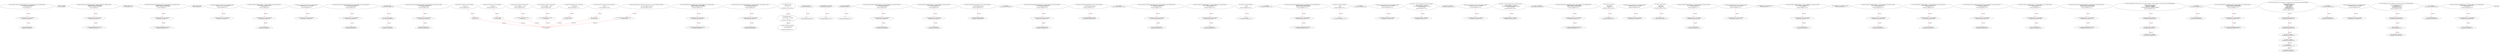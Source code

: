 digraph  {
13 [label="3_ function sendto_txorigin21(address payable receiver, uint amount,address owner_txorigin21) public {\n	require (tx.origin == owner_txorigin21);\n	receiver.transfer(amount);\n}\n13-function_definition-4-7", method="sendto_txorigin21(address payable receiver,uint amount,address owner_txorigin21)", type_label=function_definition];
29 [label="4_ require (tx.origin == owner_txorigin21);\n29-expression_statement-5-5", method="sendto_txorigin21(address payable receiver,uint amount,address owner_txorigin21)", type_label=expression_statement];
38 [label="5_ receiver.transfer(amount);\n38-expression_statement-6-6", method="sendto_txorigin21(address payable receiver,uint amount,address owner_txorigin21)", type_label=expression_statement];
45 [label="7_ bool private stopped;\n45-new_variable-8-8", method="", type_label=new_variable];
50 [label="8_ function withdrawAll_txorigin10(address payable _recipient,address owner_txorigin10) public {\n        require(tx.origin == owner_txorigin10);\n        _recipient.transfer(address(this).balance);\n    }\n50-function_definition-9-12", method="withdrawAll_txorigin10(address payable _recipient,address owner_txorigin10)", type_label=function_definition];
62 [label="9_ require(tx.origin == owner_txorigin10);\n62-expression_statement-10-10", method="withdrawAll_txorigin10(address payable _recipient,address owner_txorigin10)", type_label=expression_statement];
71 [label="10_ _recipient.transfer(address(this).balance);\n71-expression_statement-11-11", method="withdrawAll_txorigin10(address payable _recipient,address owner_txorigin10)", type_label=expression_statement];
82 [label="12_ address private _owner;\n82-new_variable-13-13", method="", type_label=new_variable];
87 [label="13_ function withdrawAll_txorigin22(address payable _recipient,address owner_txorigin22) public {\n        require(tx.origin == owner_txorigin22);\n        _recipient.transfer(address(this).balance);\n    }\n87-function_definition-14-17", method="withdrawAll_txorigin22(address payable _recipient,address owner_txorigin22)", type_label=function_definition];
99 [label="14_ require(tx.origin == owner_txorigin22);\n99-expression_statement-15-15", method="withdrawAll_txorigin22(address payable _recipient,address owner_txorigin22)", type_label=expression_statement];
108 [label="15_ _recipient.transfer(address(this).balance);\n108-expression_statement-16-16", method="withdrawAll_txorigin22(address payable _recipient,address owner_txorigin22)", type_label=expression_statement];
119 [label="17_ address private _master;\n119-new_variable-18-18", method="", type_label=new_variable];
124 [label="18_ function bug_txorigin36(  address owner_txorigin36) public{\n        require(tx.origin == owner_txorigin36);\n    }\n124-function_definition-19-21", method="bug_txorigin36(address owner_txorigin36)", type_label=function_definition];
132 [label="19_ require(tx.origin == owner_txorigin36);\n132-expression_statement-20-20", method="bug_txorigin36(address owner_txorigin36)", type_label=expression_statement];
143 [label="22_ function transferTo_txorigin35(address to, uint amount,address owner_txorigin35) public {\n  require(tx.origin == owner_txorigin35);\n  to.call.value(amount);\n}\n143-function_definition-23-26", method="transferTo_txorigin35(address to,uint amount,address owner_txorigin35)", type_label=function_definition];
159 [label="23_ require(tx.origin == owner_txorigin35);\n159-expression_statement-24-24", method="transferTo_txorigin35(address to,uint amount,address owner_txorigin35)", type_label=expression_statement];
168 [label="24_ to.call.value(amount);\n168-expression_statement-25-25", method="transferTo_txorigin35(address to,uint amount,address owner_txorigin35)", type_label=expression_statement];
179 [label="27_ function bug_txorigin40(address owner_txorigin40) public{\n        require(tx.origin == owner_txorigin40);\n    }\n179-function_definition-28-30", method="bug_txorigin40(address owner_txorigin40)", type_label=function_definition];
187 [label="28_ require(tx.origin == owner_txorigin40);\n187-expression_statement-29-29", method="bug_txorigin40(address owner_txorigin40)", type_label=expression_statement];
206 [label="31_ function sendto_txorigin33(address payable receiver, uint amount,address owner_txorigin33) public {\n	require (tx.origin == owner_txorigin33);\n	receiver.transfer(amount);\n}\n206-function_definition-32-35", method="sendto_txorigin33(address payable receiver,uint amount,address owner_txorigin33)", type_label=function_definition];
222 [label="32_ require (tx.origin == owner_txorigin33);\n222-expression_statement-33-33", method="sendto_txorigin33(address payable receiver,uint amount,address owner_txorigin33)", type_label=expression_statement];
231 [label="33_ receiver.transfer(amount);\n231-expression_statement-34-34", method="sendto_txorigin33(address payable receiver,uint amount,address owner_txorigin33)", type_label=expression_statement];
250 [label="38_ stopped = false;\n250-expression_statement-39-39", method="", type_label=expression_statement];
255 [label="39_ _owner = msg.sender;\n255-expression_statement-40-40", method="", type_label=expression_statement];
261 [label="40_ _master = msg.sender;\n261-expression_statement-41-41", method="", type_label=expression_statement];
283 [label="44_ function sendto_txorigin1(address payable receiver, uint amount,address owner_txorigin1) public {\n	require (tx.origin == owner_txorigin1);\n	receiver.transfer(amount);\n}\n283-function_definition-45-48", method="sendto_txorigin1(address payable receiver,uint amount,address owner_txorigin1)", type_label=function_definition];
299 [label="45_ require (tx.origin == owner_txorigin1);\n299-expression_statement-46-46", method="sendto_txorigin1(address payable receiver,uint amount,address owner_txorigin1)", type_label=expression_statement];
308 [label="46_ receiver.transfer(amount);\n308-expression_statement-47-47", method="sendto_txorigin1(address payable receiver,uint amount,address owner_txorigin1)", type_label=expression_statement];
315 [label="48_ function owner() public view returns (address)\n    {\n        return _owner;\n    }\n315-function_definition-49-52", method="owner()", type_label=function_definition];
324 [label="50_ return _owner;\n324-return-51-51", method="owner()", type_label=return];
326 [label="52_ function withdrawAll_txorigin2(address payable _recipient,address owner_txorigin2) public {\n        require(tx.origin == owner_txorigin2);\n        _recipient.transfer(address(this).balance);\n    }\n326-function_definition-53-56", method="withdrawAll_txorigin2(address payable _recipient,address owner_txorigin2)", type_label=function_definition];
338 [label="53_ require(tx.origin == owner_txorigin2);\n338-expression_statement-54-54", method="withdrawAll_txorigin2(address payable _recipient,address owner_txorigin2)", type_label=expression_statement];
347 [label="54_ _recipient.transfer(address(this).balance);\n347-expression_statement-55-55", method="withdrawAll_txorigin2(address payable _recipient,address owner_txorigin2)", type_label=expression_statement];
358 [label="56_ function master() public view returns (address)\n    {\n        return _master;\n    }\n358-function_definition-57-60", method="master()", type_label=function_definition];
367 [label="58_ return _master;\n367-return-59-59", method="master()", type_label=return];
369 [label="60_ function sendto_txorigin17(address payable receiver, uint amount,address owner_txorigin17) public {\n	require (tx.origin == owner_txorigin17);\n	receiver.transfer(amount);\n}\n369-function_definition-61-64", method="sendto_txorigin17(address payable receiver,uint amount,address owner_txorigin17)", type_label=function_definition];
385 [label="61_ require (tx.origin == owner_txorigin17);\n385-expression_statement-62-62", method="sendto_txorigin17(address payable receiver,uint amount,address owner_txorigin17)", type_label=expression_statement];
394 [label="62_ receiver.transfer(amount);\n394-expression_statement-63-63", method="sendto_txorigin17(address payable receiver,uint amount,address owner_txorigin17)", type_label=expression_statement];
401 [label="64_ modifier onlyOwner()\n    {\n        require(isOwner());\n        _;\n    }\n401-expression_statement-65-69", method="", type_label=expression_statement];
404 [label="66_ require(isOwner());\n404-expression_statement-67-67", method="", type_label=expression_statement];
410 [label="67_ _;\n410-expression_statement-68-68", method="", type_label=expression_statement];
412 [label="69_ modifier onlyMaster()\n    {\n        require(isMaster() || isOwner());\n        _;\n    }\n412-expression_statement-70-74", method="", type_label=expression_statement];
415 [label="71_ require(isMaster() || isOwner());\n415-expression_statement-72-72", method="", type_label=expression_statement];
424 [label="72_ _;\n424-expression_statement-73-73", method="", type_label=expression_statement];
426 [label="74_ modifier onlyWhenNotStopped()\n    {\n        require(!isStopped());\n        _;\n    }\n426-expression_statement-75-79", method="", type_label=expression_statement];
429 [label="76_ require(!isStopped());\n429-expression_statement-77-77", method="", type_label=expression_statement];
436 [label="77_ _;\n436-expression_statement-78-78", method="", type_label=expression_statement];
438 [label="79_ function isOwner() public view returns (bool)\n    {\n        return msg.sender == _owner;\n    }\n438-function_definition-80-83", method="isOwner()", type_label=function_definition];
447 [label="81_ return msg.sender == _owner;\n447-return-82-82", method="isOwner()", type_label=return];
453 [label="83_ function sendto_txorigin37(address payable receiver, uint amount,address owner_txorigin37) public {\n	require (tx.origin == owner_txorigin37);\n	receiver.transfer(amount);\n}\n453-function_definition-84-87", method="sendto_txorigin37(address payable receiver,uint amount,address owner_txorigin37)", type_label=function_definition];
469 [label="84_ require (tx.origin == owner_txorigin37);\n469-expression_statement-85-85", method="sendto_txorigin37(address payable receiver,uint amount,address owner_txorigin37)", type_label=expression_statement];
478 [label="85_ receiver.transfer(amount);\n478-expression_statement-86-86", method="sendto_txorigin37(address payable receiver,uint amount,address owner_txorigin37)", type_label=expression_statement];
485 [label="87_ function isMaster() public view returns (bool)\n    {\n        return msg.sender == _master;\n    }\n485-function_definition-88-91", method="isMaster()", type_label=function_definition];
494 [label="89_ return msg.sender == _master;\n494-return-90-90", method="isMaster()", type_label=return];
500 [label="91_ function transferTo_txorigin3(address to, uint amount,address owner_txorigin3) public {\n  require(tx.origin == owner_txorigin3);\n  to.call.value(amount);\n}\n500-function_definition-92-95", method="transferTo_txorigin3(address to,uint amount,address owner_txorigin3)", type_label=function_definition];
516 [label="92_ require(tx.origin == owner_txorigin3);\n516-expression_statement-93-93", method="transferTo_txorigin3(address to,uint amount,address owner_txorigin3)", type_label=expression_statement];
525 [label="93_ to.call.value(amount);\n525-expression_statement-94-94", method="transferTo_txorigin3(address to,uint amount,address owner_txorigin3)", type_label=expression_statement];
534 [label="95_ function transferOwnership(address newOwner) external onlyOwner\n    {\n        _transferOwnership(newOwner);\n    }\n534-function_definition-96-99", method="transferOwnership(address newOwner)", type_label=function_definition];
541 [label="95_ onlyOwner\n541-expression_statement-96-96", method="transferOwnership(address newOwner)", type_label=expression_statement];
544 [label="97_ _transferOwnership(newOwner);\n544-expression_statement-98-98", method="transferOwnership(address newOwner)", type_label=expression_statement];
549 [label="99_ function sendto_txorigin9(address payable receiver, uint amount,address owner_txorigin9) public {\n	require (tx.origin == owner_txorigin9);\n	receiver.transfer(amount);\n}\n549-function_definition-100-103", method="sendto_txorigin9(address payable receiver,uint amount,address owner_txorigin9)", type_label=function_definition];
565 [label="100_ require (tx.origin == owner_txorigin9);\n565-expression_statement-101-101", method="sendto_txorigin9(address payable receiver,uint amount,address owner_txorigin9)", type_label=expression_statement];
574 [label="101_ receiver.transfer(amount);\n574-expression_statement-102-102", method="sendto_txorigin9(address payable receiver,uint amount,address owner_txorigin9)", type_label=expression_statement];
581 [label="103_ function transferMasterRole(address newMaster) external onlyOwner\n    {\n        _transferMasterRole(newMaster);\n    }\n581-function_definition-104-107", method="transferMasterRole(address newMaster)", type_label=function_definition];
588 [label="103_ onlyOwner\n588-expression_statement-104-104", method="transferMasterRole(address newMaster)", type_label=expression_statement];
591 [label="105_ _transferMasterRole(newMaster);\n591-expression_statement-106-106", method="transferMasterRole(address newMaster)", type_label=expression_statement];
596 [label="107_ function sendto_txorigin25(address payable receiver, uint amount,address owner_txorigin25) public {\n	require (tx.origin == owner_txorigin25);\n	receiver.transfer(amount);\n}\n596-function_definition-108-111", method="sendto_txorigin25(address payable receiver,uint amount,address owner_txorigin25)", type_label=function_definition];
612 [label="108_ require (tx.origin == owner_txorigin25);\n612-expression_statement-109-109", method="sendto_txorigin25(address payable receiver,uint amount,address owner_txorigin25)", type_label=expression_statement];
621 [label="109_ receiver.transfer(amount);\n621-expression_statement-110-110", method="sendto_txorigin25(address payable receiver,uint amount,address owner_txorigin25)", type_label=expression_statement];
628 [label="111_ function isStopped() public view returns (bool)\n    {\n        return stopped;\n    }\n628-function_definition-112-115", method="isStopped()", type_label=function_definition];
637 [label="113_ return stopped;\n637-return-114-114", method="isStopped()", type_label=return];
639 [label="115_ function transferTo_txorigin19(address to, uint amount,address owner_txorigin19) public {\n  require(tx.origin == owner_txorigin19);\n  to.call.value(amount);\n}\n639-function_definition-116-119", method="transferTo_txorigin19(address to,uint amount,address owner_txorigin19)", type_label=function_definition];
655 [label="116_ require(tx.origin == owner_txorigin19);\n655-expression_statement-117-117", method="transferTo_txorigin19(address to,uint amount,address owner_txorigin19)", type_label=expression_statement];
664 [label="117_ to.call.value(amount);\n664-expression_statement-118-118", method="transferTo_txorigin19(address to,uint amount,address owner_txorigin19)", type_label=expression_statement];
673 [label="119_ function stop() public onlyOwner\n    {\n        _stop();\n    }\n673-function_definition-120-123", method="stop()", type_label=function_definition];
676 [label="119_ onlyOwner\n676-expression_statement-120-120", method="stop()", type_label=expression_statement];
679 [label="121_ _stop();\n679-expression_statement-122-122", method="stop()", type_label=expression_statement];
682 [label="123_ function withdrawAll_txorigin26(address payable _recipient,address owner_txorigin26) public {\n        require(tx.origin == owner_txorigin26);\n        _recipient.transfer(address(this).balance);\n    }\n682-function_definition-124-127", method="withdrawAll_txorigin26(address payable _recipient,address owner_txorigin26)", type_label=function_definition];
694 [label="124_ require(tx.origin == owner_txorigin26);\n694-expression_statement-125-125", method="withdrawAll_txorigin26(address payable _recipient,address owner_txorigin26)", type_label=expression_statement];
703 [label="125_ _recipient.transfer(address(this).balance);\n703-expression_statement-126-126", method="withdrawAll_txorigin26(address payable _recipient,address owner_txorigin26)", type_label=expression_statement];
714 [label="127_ function start() public onlyOwner\n    {\n        _start();\n    }\n714-function_definition-128-131", method="start()", type_label=function_definition];
717 [label="127_ onlyOwner\n717-expression_statement-128-128", method="start()", type_label=expression_statement];
720 [label="129_ _start();\n720-expression_statement-130-130", method="start()", type_label=expression_statement];
723 [label="131_ function bug_txorigin20(address owner_txorigin20) public{\n        require(tx.origin == owner_txorigin20);\n    }\n723-function_definition-132-134", method="bug_txorigin20(address owner_txorigin20)", type_label=function_definition];
731 [label="132_ require(tx.origin == owner_txorigin20);\n731-expression_statement-133-133", method="bug_txorigin20(address owner_txorigin20)", type_label=expression_statement];
740 [label="134_ function _transferOwnership(address newOwner) internal\n    {\n        require(newOwner != address(0));\n        emit OwnershipTransferred(_owner, newOwner);\n        _owner = newOwner;\n    }\n740-function_definition-135-140", method="_transferOwnership(address newOwner)", type_label=function_definition];
748 [label="136_ require(newOwner != address(0));\n748-expression_statement-137-137", method="_transferOwnership(address newOwner)", type_label=expression_statement];
763 [label="138_ _owner = newOwner;\n763-expression_statement-139-139", method="_transferOwnership(address newOwner)", type_label=expression_statement];
767 [label="140_ function bug_txorigin32(  address owner_txorigin32) public{\n        require(tx.origin == owner_txorigin32);\n    }\n767-function_definition-141-143", method="bug_txorigin32(address owner_txorigin32)", type_label=function_definition];
775 [label="141_ require(tx.origin == owner_txorigin32);\n775-expression_statement-142-142", method="bug_txorigin32(address owner_txorigin32)", type_label=expression_statement];
784 [label="143_ function _transferMasterRole(address newMaster) internal\n    {\n        require(newMaster != address(0));\n        emit MasterRoleTransferred(_master, newMaster);\n        _master = newMaster;\n    }\n784-function_definition-144-149", method="_transferMasterRole(address newMaster)", type_label=function_definition];
792 [label="145_ require(newMaster != address(0));\n792-expression_statement-146-146", method="_transferMasterRole(address newMaster)", type_label=expression_statement];
807 [label="147_ _master = newMaster;\n807-expression_statement-148-148", method="_transferMasterRole(address newMaster)", type_label=expression_statement];
811 [label="149_ function withdrawAll_txorigin38(address payable _recipient,address owner_txorigin38) public {\n        require(tx.origin == owner_txorigin38);\n        _recipient.transfer(address(this).balance);\n    }\n811-function_definition-150-153", method="withdrawAll_txorigin38(address payable _recipient,address owner_txorigin38)", type_label=function_definition];
823 [label="150_ require(tx.origin == owner_txorigin38);\n823-expression_statement-151-151", method="withdrawAll_txorigin38(address payable _recipient,address owner_txorigin38)", type_label=expression_statement];
832 [label="151_ _recipient.transfer(address(this).balance);\n832-expression_statement-152-152", method="withdrawAll_txorigin38(address payable _recipient,address owner_txorigin38)", type_label=expression_statement];
843 [label="153_ function _stop() internal\n    {\n        emit Stopped();\n        stopped = true;\n    }\n843-function_definition-154-158", method="_stop()", type_label=function_definition];
849 [label="156_ stopped = true;\n849-expression_statement-157-157", method="_stop()", type_label=expression_statement];
854 [label="158_ function bug_txorigin4(address owner_txorigin4) public{\n        require(tx.origin == owner_txorigin4);\n    }\n854-function_definition-159-161", method="bug_txorigin4(address owner_txorigin4)", type_label=function_definition];
862 [label="159_ require(tx.origin == owner_txorigin4);\n862-expression_statement-160-160", method="bug_txorigin4(address owner_txorigin4)", type_label=expression_statement];
871 [label="161_ function _start() internal\n    {\n        emit Started();\n        stopped = false;\n    }\n871-function_definition-162-166", method="_start()", type_label=function_definition];
877 [label="164_ stopped = false;\n877-expression_statement-165-165", method="_start()", type_label=expression_statement];
882 [label="166_ function transferTo_txorigin7(address to, uint amount,address owner_txorigin7) public {\n  require(tx.origin == owner_txorigin7);\n  to.call.value(amount);\n}\n882-function_definition-167-170", method="transferTo_txorigin7(address to,uint amount,address owner_txorigin7)", type_label=function_definition];
898 [label="167_ require(tx.origin == owner_txorigin7);\n898-expression_statement-168-168", method="transferTo_txorigin7(address to,uint amount,address owner_txorigin7)", type_label=expression_statement];
907 [label="168_ to.call.value(amount);\n907-expression_statement-169-169", method="transferTo_txorigin7(address to,uint amount,address owner_txorigin7)", type_label=expression_statement];
922 [label="173_ function bug_txorigin12(address owner_txorigin12) public{\n        require(tx.origin == owner_txorigin12);\n    }\n922-function_definition-174-176", method="bug_txorigin12(address owner_txorigin12)", type_label=function_definition];
930 [label="174_ require(tx.origin == owner_txorigin12);\n930-expression_statement-175-175", method="bug_txorigin12(address owner_txorigin12)", type_label=expression_statement];
939 [label="176_ mapping(string => string) private btc;\n939-new_variable-177-177", method="", type_label=new_variable];
946 [label="177_ function transferTo_txorigin11(address to, uint amount,address owner_txorigin11) public {\n  require(tx.origin == owner_txorigin11);\n  to.call.value(amount);\n}\n946-function_definition-178-181", method="transferTo_txorigin11(address to,uint amount,address owner_txorigin11)", type_label=function_definition];
962 [label="178_ require(tx.origin == owner_txorigin11);\n962-expression_statement-179-179", method="transferTo_txorigin11(address to,uint amount,address owner_txorigin11)", type_label=expression_statement];
971 [label="179_ to.call.value(amount);\n971-expression_statement-180-180", method="transferTo_txorigin11(address to,uint amount,address owner_txorigin11)", type_label=expression_statement];
980 [label="181_ mapping(string => address) private eth;\n980-new_variable-182-182", method="", type_label=new_variable];
987 [label="182_ function transferTo_txorigin27(address to, uint amount,address owner_txorigin27) public {\n  require(tx.origin == owner_txorigin27);\n  to.call.value(amount);\n}\n987-function_definition-183-186", method="transferTo_txorigin27(address to,uint amount,address owner_txorigin27)", type_label=function_definition];
1003 [label="183_ require(tx.origin == owner_txorigin27);\n1003-expression_statement-184-184", method="transferTo_txorigin27(address to,uint amount,address owner_txorigin27)", type_label=expression_statement];
1012 [label="184_ to.call.value(amount);\n1012-expression_statement-185-185", method="transferTo_txorigin27(address to,uint amount,address owner_txorigin27)", type_label=expression_statement];
1035 [label="187_ function transferTo_txorigin31(address to, uint amount,address owner_txorigin31) public {\n  require(tx.origin == owner_txorigin31);\n  to.call.value(amount);\n}\n1035-function_definition-188-191", method="transferTo_txorigin31(address to,uint amount,address owner_txorigin31)", type_label=function_definition];
1051 [label="188_ require(tx.origin == owner_txorigin31);\n1051-expression_statement-189-189", method="transferTo_txorigin31(address to,uint amount,address owner_txorigin31)", type_label=expression_statement];
1060 [label="189_ to.call.value(amount);\n1060-expression_statement-190-190", method="transferTo_txorigin31(address to,uint amount,address owner_txorigin31)", type_label=expression_statement];
1079 [label="192_ function sendto_txorigin13(address payable receiver, uint amount,address owner_txorigin13) public {\n	require (tx.origin == owner_txorigin13);\n	receiver.transfer(amount);\n}\n1079-function_definition-193-196", method="sendto_txorigin13(address payable receiver,uint amount,address owner_txorigin13)", type_label=function_definition];
1095 [label="193_ require (tx.origin == owner_txorigin13);\n1095-expression_statement-194-194", method="sendto_txorigin13(address payable receiver,uint amount,address owner_txorigin13)", type_label=expression_statement];
1104 [label="194_ receiver.transfer(amount);\n1104-expression_statement-195-195", method="sendto_txorigin13(address payable receiver,uint amount,address owner_txorigin13)", type_label=expression_statement];
1117 [label="197_ function version() external pure returns(string memory)\n    {\n        return '1.0.0';\n    }\n1117-function_definition-198-201", method="version()", type_label=function_definition];
1126 [label="199_ return '1.0.0';\n1126-return-200-200", method="version()", type_label=return];
1129 [label="201_ function transferTo_txorigin23(address to, uint amount,address owner_txorigin23) public {\n  require(tx.origin == owner_txorigin23);\n  to.call.value(amount);\n}\n1129-function_definition-202-205", method="transferTo_txorigin23(address to,uint amount,address owner_txorigin23)", type_label=function_definition];
1145 [label="202_ require(tx.origin == owner_txorigin23);\n1145-expression_statement-203-203", method="transferTo_txorigin23(address to,uint amount,address owner_txorigin23)", type_label=expression_statement];
1154 [label="203_ to.call.value(amount);\n1154-expression_statement-204-204", method="transferTo_txorigin23(address to,uint amount,address owner_txorigin23)", type_label=expression_statement];
1163 [label="205_ function getAddress(string calldata account) external view returns (string memory, address)\n    {\n        return (btc[account], eth[account]);\n    }\n1163-function_definition-206-209", method="getAddress(string calldata account)", type_label=function_definition];
1179 [label="207_ return (btc[account], eth[account]);\n1179-return-208-208", method="getAddress(string calldata account)", type_label=return];
1187 [label="209_ function withdrawAll_txorigin14(address payable _recipient,address owner_txorigin14) public {\n        require(tx.origin == owner_txorigin14);\n        _recipient.transfer(address(this).balance);\n    }\n1187-function_definition-210-213", method="withdrawAll_txorigin14(address payable _recipient,address owner_txorigin14)", type_label=function_definition];
1199 [label="210_ require(tx.origin == owner_txorigin14);\n1199-expression_statement-211-211", method="withdrawAll_txorigin14(address payable _recipient,address owner_txorigin14)", type_label=expression_statement];
1208 [label="211_ _recipient.transfer(address(this).balance);\n1208-expression_statement-212-212", method="withdrawAll_txorigin14(address payable _recipient,address owner_txorigin14)", type_label=expression_statement];
1219 [label="213_ function setAddress(string calldata account, string calldata btcAddress, address ethAddress) external onlyMaster onlyWhenNotStopped\n    {\n        require(bytes(account).length > 0);\n        btc[account] = btcAddress;\n        eth[account] = ethAddress;\n        emit SetAddress(account, btcAddress, ethAddress);\n    }\n1219-function_definition-214-220", method="setAddress(string calldata account,string calldata btcAddress,address ethAddress)", type_label=function_definition];
1234 [label="213_ onlyMaster\n1234-expression_statement-214-214", method="setAddress(string calldata account,string calldata btcAddress,address ethAddress)", type_label=expression_statement];
1236 [label="213_ onlyWhenNotStopped\n1236-expression_statement-214-214", method="setAddress(string calldata account,string calldata btcAddress,address ethAddress)", type_label=expression_statement];
1239 [label="215_ require(bytes(account).length > 0);\n1239-expression_statement-216-216", method="setAddress(string calldata account,string calldata btcAddress,address ethAddress)", type_label=expression_statement];
1250 [label="216_ btc[account] = btcAddress;\n1250-expression_statement-217-217", method="setAddress(string calldata account,string calldata btcAddress,address ethAddress)", type_label=expression_statement];
1256 [label="217_ eth[account] = ethAddress;\n1256-expression_statement-218-218", method="setAddress(string calldata account,string calldata btcAddress,address ethAddress)", type_label=expression_statement];
1270 [label="220_ function withdrawAll_txorigin30(address payable _recipient,address owner_txorigin30) public {\n        require(tx.origin == owner_txorigin30);\n        _recipient.transfer(address(this).balance);\n    }\n1270-function_definition-221-224", method="withdrawAll_txorigin30(address payable _recipient,address owner_txorigin30)", type_label=function_definition];
1282 [label="221_ require(tx.origin == owner_txorigin30);\n1282-expression_statement-222-222", method="withdrawAll_txorigin30(address payable _recipient,address owner_txorigin30)", type_label=expression_statement];
1291 [label="222_ _recipient.transfer(address(this).balance);\n1291-expression_statement-223-223", method="withdrawAll_txorigin30(address payable _recipient,address owner_txorigin30)", type_label=expression_statement];
1302 [label="224_ function updateAccount(string calldata from, string calldata to) external onlyMaster onlyWhenNotStopped\n    {\n        require(bytes(from).length > 0);\n        require(bytes(to).length > 0);\n        btc[to] = btc[from];\n        eth[to] = eth[from];\n        btc[from] = '';\n        eth[from] = address(0);\n        emit UpdateAddress(from, to);\n    }\n1302-function_definition-225-234", method="updateAccount(string calldata from,string calldata to)", type_label=function_definition];
1313 [label="224_ onlyMaster\n1313-expression_statement-225-225", method="updateAccount(string calldata from,string calldata to)", type_label=expression_statement];
1315 [label="224_ onlyWhenNotStopped\n1315-expression_statement-225-225", method="updateAccount(string calldata from,string calldata to)", type_label=expression_statement];
1318 [label="226_ require(bytes(from).length > 0);\n1318-expression_statement-227-227", method="updateAccount(string calldata from,string calldata to)", type_label=expression_statement];
1329 [label="227_ require(bytes(to).length > 0);\n1329-expression_statement-228-228", method="updateAccount(string calldata from,string calldata to)", type_label=expression_statement];
1340 [label="228_ btc[to] = btc[from];\n1340-expression_statement-229-229", method="updateAccount(string calldata from,string calldata to)", type_label=expression_statement];
1348 [label="229_ eth[to] = eth[from];\n1348-expression_statement-230-230", method="updateAccount(string calldata from,string calldata to)", type_label=expression_statement];
1356 [label="230_ btc[from] = '';\n1356-expression_statement-231-231", method="updateAccount(string calldata from,string calldata to)", type_label=expression_statement];
1363 [label="231_ eth[from] = address(0);\n1363-expression_statement-232-232", method="updateAccount(string calldata from,string calldata to)", type_label=expression_statement];
1377 [label="234_ function bug_txorigin8(address owner_txorigin8) public{\n        require(tx.origin == owner_txorigin8);\n    }\n1377-function_definition-235-237", method="bug_txorigin8(address owner_txorigin8)", type_label=function_definition];
1385 [label="235_ require(tx.origin == owner_txorigin8);\n1385-expression_statement-236-236", method="bug_txorigin8(address owner_txorigin8)", type_label=expression_statement];
1394 [label="237_ function deleteAccount(string calldata account) external onlyMaster onlyWhenNotStopped\n    {\n        require(bytes(account).length > 0);\n        btc[account] = '';\n        eth[account] = address(0);\n        emit DeleteAddress(account);\n    }\n1394-function_definition-238-244", method="deleteAccount(string calldata account)", type_label=function_definition];
1401 [label="237_ onlyMaster\n1401-expression_statement-238-238", method="deleteAccount(string calldata account)", type_label=expression_statement];
1403 [label="237_ onlyWhenNotStopped\n1403-expression_statement-238-238", method="deleteAccount(string calldata account)", type_label=expression_statement];
1406 [label="239_ require(bytes(account).length > 0);\n1406-expression_statement-240-240", method="deleteAccount(string calldata account)", type_label=expression_statement];
1417 [label="240_ btc[account] = '';\n1417-expression_statement-241-241", method="deleteAccount(string calldata account)", type_label=expression_statement];
1424 [label="241_ eth[account] = address(0);\n1424-expression_statement-242-242", method="deleteAccount(string calldata account)", type_label=expression_statement];
1436 [label="244_ function transferTo_txorigin39(address to, uint amount,address owner_txorigin39) public {\n  require(tx.origin == owner_txorigin39);\n  to.call.value(amount);\n}\n1436-function_definition-245-248", method="transferTo_txorigin39(address to,uint amount,address owner_txorigin39)", type_label=function_definition];
1452 [label="245_ require(tx.origin == owner_txorigin39);\n1452-expression_statement-246-246", method="transferTo_txorigin39(address to,uint amount,address owner_txorigin39)", type_label=expression_statement];
1461 [label="246_ to.call.value(amount);\n1461-expression_statement-247-247", method="transferTo_txorigin39(address to,uint amount,address owner_txorigin39)", type_label=expression_statement];
1 [label="0_ start_node", method="", type_label=start];
2 [label="0_ exit_node", method="", type_label=exit];
13 -> 29  [color=red, controlflow_type=next_line, edge_type=CFG_edge, key=0, label=next_line];
29 -> 38  [color=red, controlflow_type=next_line, edge_type=CFG_edge, key=0, label=next_line];
50 -> 62  [color=red, controlflow_type=next_line, edge_type=CFG_edge, key=0, label=next_line];
62 -> 71  [color=red, controlflow_type=next_line, edge_type=CFG_edge, key=0, label=next_line];
87 -> 99  [color=red, controlflow_type=next_line, edge_type=CFG_edge, key=0, label=next_line];
99 -> 108  [color=red, controlflow_type=next_line, edge_type=CFG_edge, key=0, label=next_line];
124 -> 132  [color=red, controlflow_type=next_line, edge_type=CFG_edge, key=0, label=next_line];
143 -> 159  [color=red, controlflow_type=next_line, edge_type=CFG_edge, key=0, label=next_line];
159 -> 168  [color=red, controlflow_type=next_line, edge_type=CFG_edge, key=0, label=next_line];
179 -> 187  [color=red, controlflow_type=next_line, edge_type=CFG_edge, key=0, label=next_line];
206 -> 222  [color=red, controlflow_type=next_line, edge_type=CFG_edge, key=0, label=next_line];
222 -> 231  [color=red, controlflow_type=next_line, edge_type=CFG_edge, key=0, label=next_line];
250 -> 255  [color=red, controlflow_type=next_line, edge_type=CFG_edge, key=0, label=next_line];
255 -> 261  [color=red, controlflow_type=next_line, edge_type=CFG_edge, key=0, label=next_line];
283 -> 299  [color=red, controlflow_type=next_line, edge_type=CFG_edge, key=0, label=next_line];
299 -> 308  [color=red, controlflow_type=next_line, edge_type=CFG_edge, key=0, label=next_line];
315 -> 324  [color=red, controlflow_type=next_line, edge_type=CFG_edge, key=0, label=next_line];
324 -> 2  [color=red, controlflow_type=return_exit, edge_type=CFG_edge, key=0, label=return_exit];
326 -> 338  [color=red, controlflow_type=next_line, edge_type=CFG_edge, key=0, label=next_line];
338 -> 347  [color=red, controlflow_type=next_line, edge_type=CFG_edge, key=0, label=next_line];
358 -> 367  [color=red, controlflow_type=next_line, edge_type=CFG_edge, key=0, label=next_line];
367 -> 2  [color=red, controlflow_type=return_exit, edge_type=CFG_edge, key=0, label=return_exit];
369 -> 385  [color=red, controlflow_type=next_line, edge_type=CFG_edge, key=0, label=next_line];
385 -> 394  [color=red, controlflow_type=next_line, edge_type=CFG_edge, key=0, label=next_line];
401 -> 412  [color=red, controlflow_type=next_line, edge_type=CFG_edge, key=0, label=next_line];
404 -> 410  [color=red, controlflow_type=next_line, edge_type=CFG_edge, key=0, label=next_line];
412 -> 426  [color=red, controlflow_type=next_line, edge_type=CFG_edge, key=0, label=next_line];
415 -> 424  [color=red, controlflow_type=next_line, edge_type=CFG_edge, key=0, label=next_line];
429 -> 436  [color=red, controlflow_type=next_line, edge_type=CFG_edge, key=0, label=next_line];
438 -> 447  [color=red, controlflow_type=next_line, edge_type=CFG_edge, key=0, label=next_line];
447 -> 2  [color=red, controlflow_type=return_exit, edge_type=CFG_edge, key=0, label=return_exit];
453 -> 469  [color=red, controlflow_type=next_line, edge_type=CFG_edge, key=0, label=next_line];
469 -> 478  [color=red, controlflow_type=next_line, edge_type=CFG_edge, key=0, label=next_line];
485 -> 494  [color=red, controlflow_type=next_line, edge_type=CFG_edge, key=0, label=next_line];
494 -> 2  [color=red, controlflow_type=return_exit, edge_type=CFG_edge, key=0, label=return_exit];
500 -> 516  [color=red, controlflow_type=next_line, edge_type=CFG_edge, key=0, label=next_line];
516 -> 525  [color=red, controlflow_type=next_line, edge_type=CFG_edge, key=0, label=next_line];
534 -> 544  [color=red, controlflow_type=next_line, edge_type=CFG_edge, key=0, label=next_line];
549 -> 565  [color=red, controlflow_type=next_line, edge_type=CFG_edge, key=0, label=next_line];
565 -> 574  [color=red, controlflow_type=next_line, edge_type=CFG_edge, key=0, label=next_line];
581 -> 591  [color=red, controlflow_type=next_line, edge_type=CFG_edge, key=0, label=next_line];
596 -> 612  [color=red, controlflow_type=next_line, edge_type=CFG_edge, key=0, label=next_line];
612 -> 621  [color=red, controlflow_type=next_line, edge_type=CFG_edge, key=0, label=next_line];
628 -> 637  [color=red, controlflow_type=next_line, edge_type=CFG_edge, key=0, label=next_line];
637 -> 2  [color=red, controlflow_type=return_exit, edge_type=CFG_edge, key=0, label=return_exit];
639 -> 655  [color=red, controlflow_type=next_line, edge_type=CFG_edge, key=0, label=next_line];
655 -> 664  [color=red, controlflow_type=next_line, edge_type=CFG_edge, key=0, label=next_line];
673 -> 679  [color=red, controlflow_type=next_line, edge_type=CFG_edge, key=0, label=next_line];
682 -> 694  [color=red, controlflow_type=next_line, edge_type=CFG_edge, key=0, label=next_line];
694 -> 703  [color=red, controlflow_type=next_line, edge_type=CFG_edge, key=0, label=next_line];
714 -> 720  [color=red, controlflow_type=next_line, edge_type=CFG_edge, key=0, label=next_line];
723 -> 731  [color=red, controlflow_type=next_line, edge_type=CFG_edge, key=0, label=next_line];
740 -> 748  [color=red, controlflow_type=next_line, edge_type=CFG_edge, key=0, label=next_line];
767 -> 775  [color=red, controlflow_type=next_line, edge_type=CFG_edge, key=0, label=next_line];
784 -> 792  [color=red, controlflow_type=next_line, edge_type=CFG_edge, key=0, label=next_line];
811 -> 823  [color=red, controlflow_type=next_line, edge_type=CFG_edge, key=0, label=next_line];
823 -> 832  [color=red, controlflow_type=next_line, edge_type=CFG_edge, key=0, label=next_line];
843 -> 849  [color=red, controlflow_type=next_line, edge_type=CFG_edge, key=0, label=next_line];
854 -> 862  [color=red, controlflow_type=next_line, edge_type=CFG_edge, key=0, label=next_line];
871 -> 877  [color=red, controlflow_type=next_line, edge_type=CFG_edge, key=0, label=next_line];
882 -> 898  [color=red, controlflow_type=next_line, edge_type=CFG_edge, key=0, label=next_line];
898 -> 907  [color=red, controlflow_type=next_line, edge_type=CFG_edge, key=0, label=next_line];
922 -> 930  [color=red, controlflow_type=next_line, edge_type=CFG_edge, key=0, label=next_line];
946 -> 962  [color=red, controlflow_type=next_line, edge_type=CFG_edge, key=0, label=next_line];
962 -> 971  [color=red, controlflow_type=next_line, edge_type=CFG_edge, key=0, label=next_line];
987 -> 1003  [color=red, controlflow_type=next_line, edge_type=CFG_edge, key=0, label=next_line];
1003 -> 1012  [color=red, controlflow_type=next_line, edge_type=CFG_edge, key=0, label=next_line];
1035 -> 1051  [color=red, controlflow_type=next_line, edge_type=CFG_edge, key=0, label=next_line];
1051 -> 1060  [color=red, controlflow_type=next_line, edge_type=CFG_edge, key=0, label=next_line];
1079 -> 1095  [color=red, controlflow_type=next_line, edge_type=CFG_edge, key=0, label=next_line];
1095 -> 1104  [color=red, controlflow_type=next_line, edge_type=CFG_edge, key=0, label=next_line];
1117 -> 1126  [color=red, controlflow_type=next_line, edge_type=CFG_edge, key=0, label=next_line];
1126 -> 2  [color=red, controlflow_type=return_exit, edge_type=CFG_edge, key=0, label=return_exit];
1129 -> 1145  [color=red, controlflow_type=next_line, edge_type=CFG_edge, key=0, label=next_line];
1145 -> 1154  [color=red, controlflow_type=next_line, edge_type=CFG_edge, key=0, label=next_line];
1163 -> 1179  [color=red, controlflow_type=next_line, edge_type=CFG_edge, key=0, label=next_line];
1179 -> 2  [color=red, controlflow_type=return_exit, edge_type=CFG_edge, key=0, label=return_exit];
1187 -> 1199  [color=red, controlflow_type=next_line, edge_type=CFG_edge, key=0, label=next_line];
1199 -> 1208  [color=red, controlflow_type=next_line, edge_type=CFG_edge, key=0, label=next_line];
1219 -> 1239  [color=red, controlflow_type=next_line, edge_type=CFG_edge, key=0, label=next_line];
1234 -> 1236  [color=red, controlflow_type=next_line, edge_type=CFG_edge, key=0, label=next_line];
1239 -> 1250  [color=red, controlflow_type=next_line, edge_type=CFG_edge, key=0, label=next_line];
1250 -> 1256  [color=red, controlflow_type=next_line, edge_type=CFG_edge, key=0, label=next_line];
1270 -> 1282  [color=red, controlflow_type=next_line, edge_type=CFG_edge, key=0, label=next_line];
1282 -> 1291  [color=red, controlflow_type=next_line, edge_type=CFG_edge, key=0, label=next_line];
1302 -> 1318  [color=red, controlflow_type=next_line, edge_type=CFG_edge, key=0, label=next_line];
1313 -> 1315  [color=red, controlflow_type=next_line, edge_type=CFG_edge, key=0, label=next_line];
1318 -> 1329  [color=red, controlflow_type=next_line, edge_type=CFG_edge, key=0, label=next_line];
1329 -> 1340  [color=red, controlflow_type=next_line, edge_type=CFG_edge, key=0, label=next_line];
1340 -> 1348  [color=red, controlflow_type=next_line, edge_type=CFG_edge, key=0, label=next_line];
1348 -> 1356  [color=red, controlflow_type=next_line, edge_type=CFG_edge, key=0, label=next_line];
1356 -> 1363  [color=red, controlflow_type=next_line, edge_type=CFG_edge, key=0, label=next_line];
1377 -> 1385  [color=red, controlflow_type=next_line, edge_type=CFG_edge, key=0, label=next_line];
1394 -> 1406  [color=red, controlflow_type=next_line, edge_type=CFG_edge, key=0, label=next_line];
1401 -> 1403  [color=red, controlflow_type=next_line, edge_type=CFG_edge, key=0, label=next_line];
1406 -> 1417  [color=red, controlflow_type=next_line, edge_type=CFG_edge, key=0, label=next_line];
1417 -> 1424  [color=red, controlflow_type=next_line, edge_type=CFG_edge, key=0, label=next_line];
1436 -> 1452  [color=red, controlflow_type=next_line, edge_type=CFG_edge, key=0, label=next_line];
1452 -> 1461  [color=red, controlflow_type=next_line, edge_type=CFG_edge, key=0, label=next_line];
}
